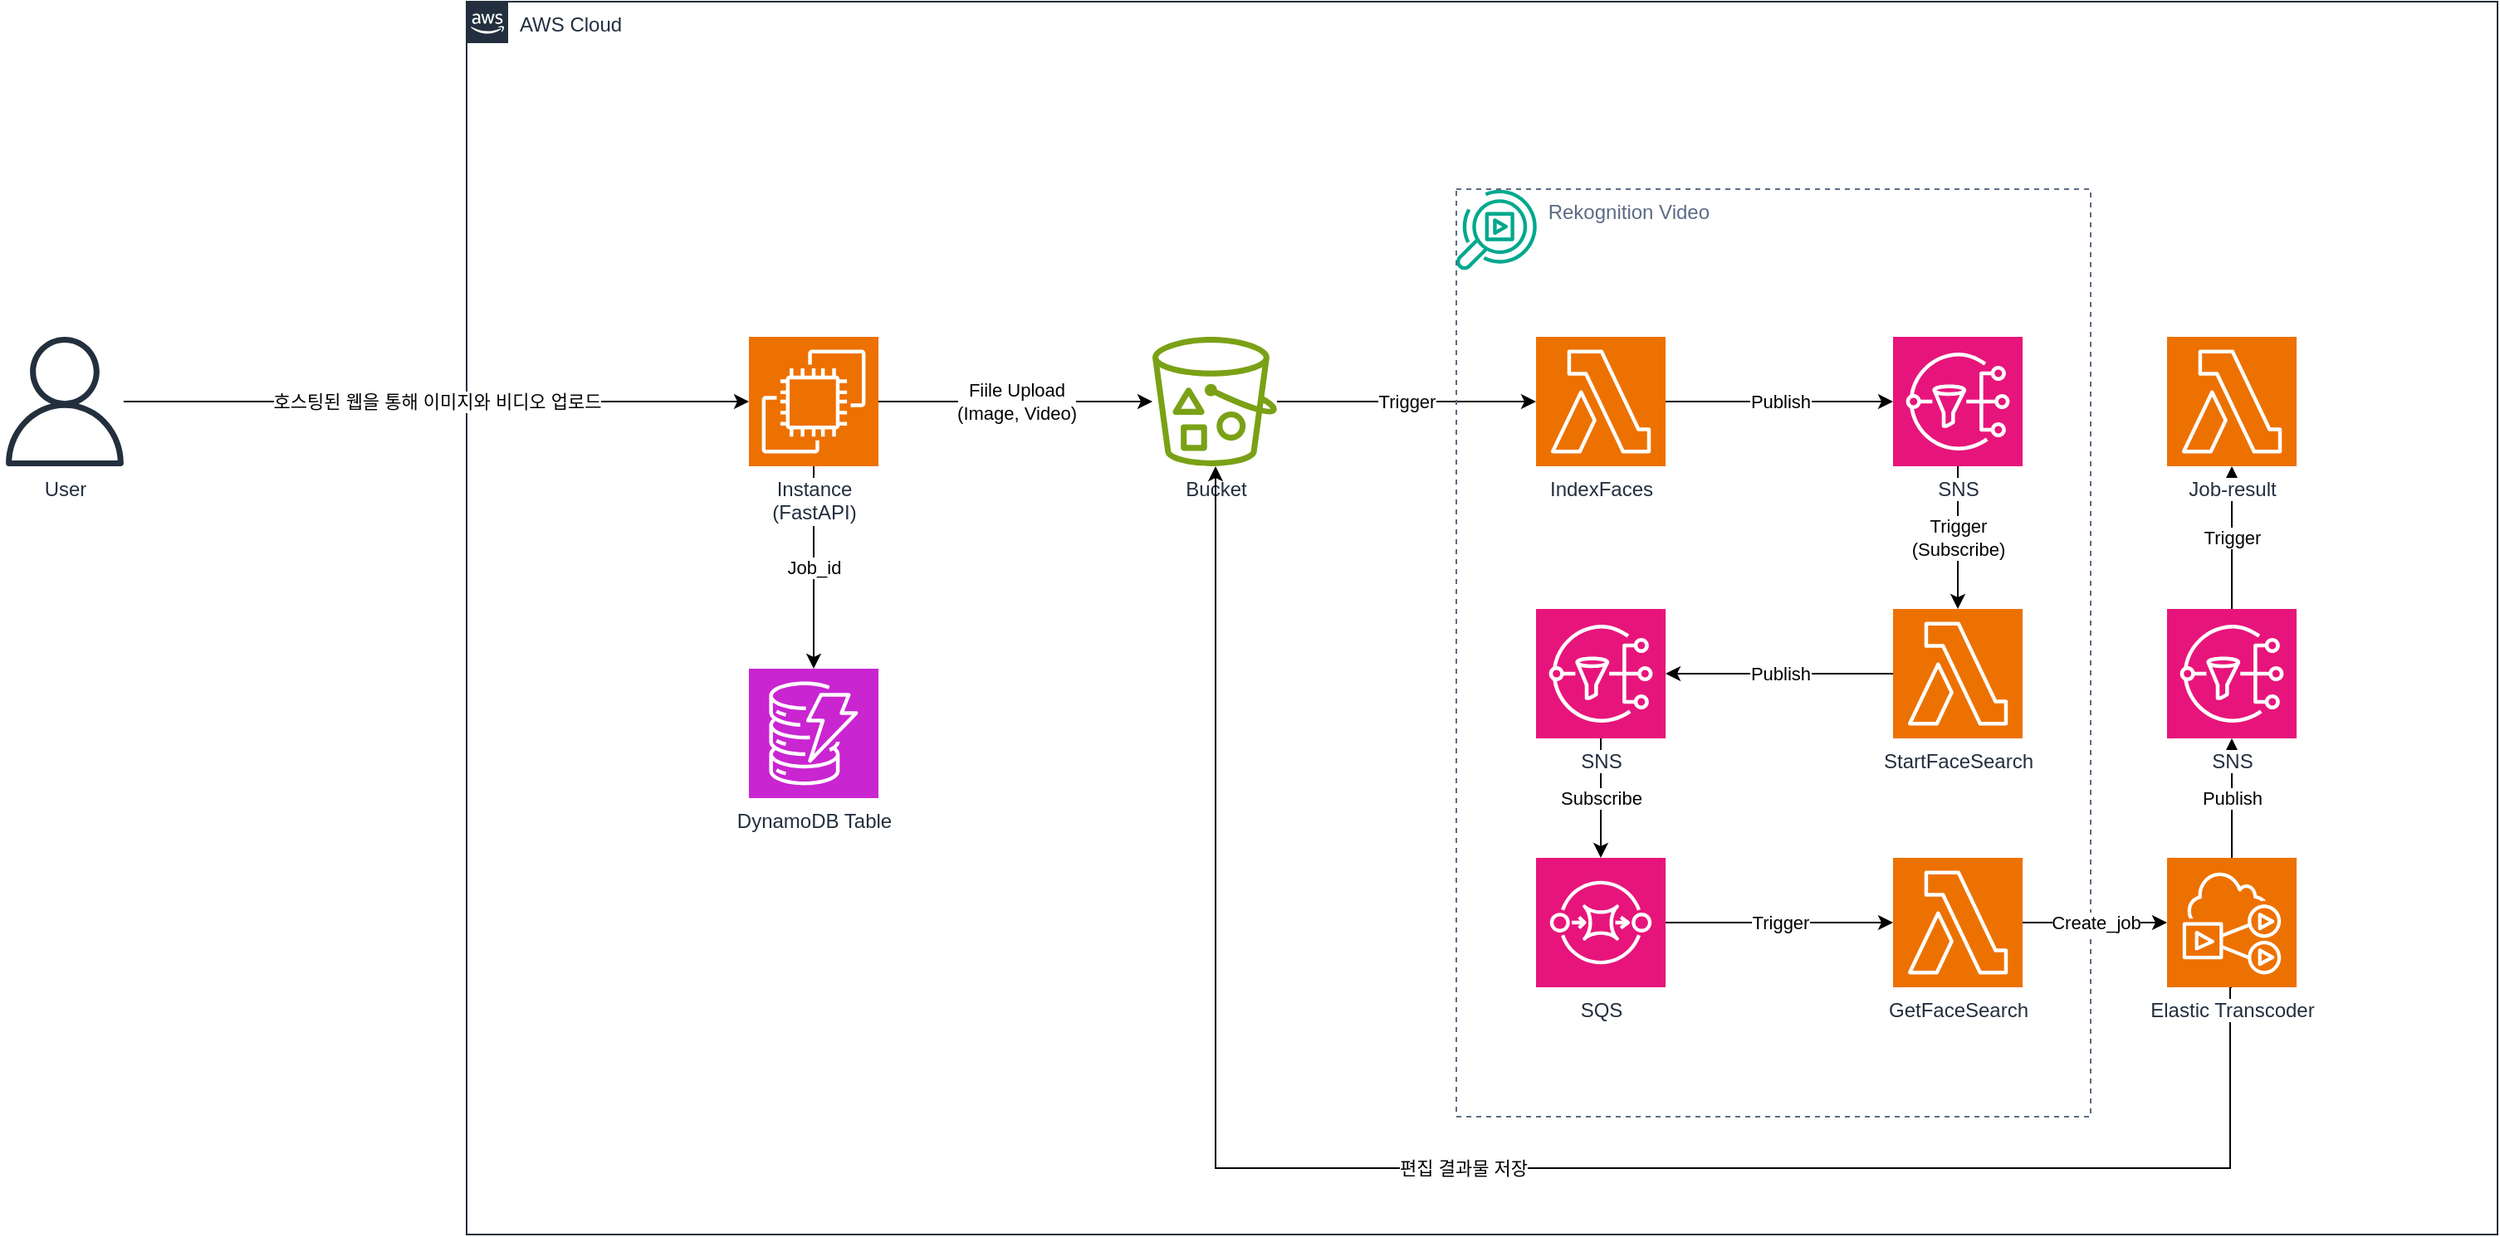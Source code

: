 <mxfile version="22.1.2" type="device">
  <diagram id="P8SgOj7VlffQ7_T9y5AT" name="페이지-3">
    <mxGraphModel dx="3168" dy="-127" grid="0" gridSize="10" guides="1" tooltips="1" connect="1" arrows="1" fold="1" page="0" pageScale="1" pageWidth="827" pageHeight="1169" math="0" shadow="0">
      <root>
        <mxCell id="0" />
        <mxCell id="1" parent="0" />
        <mxCell id="KjW8BM-JCjkzsueYHJxK-1" value="AWS Cloud" style="points=[[0,0],[0.25,0],[0.5,0],[0.75,0],[1,0],[1,0.25],[1,0.5],[1,0.75],[1,1],[0.75,1],[0.5,1],[0.25,1],[0,1],[0,0.75],[0,0.5],[0,0.25]];outlineConnect=0;gradientColor=none;html=1;whiteSpace=wrap;fontSize=12;fontStyle=0;container=1;pointerEvents=0;collapsible=0;recursiveResize=0;shape=mxgraph.aws4.group;grIcon=mxgraph.aws4.group_aws_cloud_alt;strokeColor=#232F3E;fillColor=none;verticalAlign=top;align=left;spacingLeft=30;fontColor=#232F3E;dashed=0;" parent="1" vertex="1">
          <mxGeometry x="-1283" y="1238" width="1223" height="743" as="geometry" />
        </mxCell>
        <mxCell id="KjW8BM-JCjkzsueYHJxK-3" value="" style="sketch=0;outlineConnect=0;fontColor=#232F3E;gradientColor=none;fillColor=#01A88D;strokeColor=none;dashed=0;verticalLabelPosition=bottom;verticalAlign=top;align=center;html=1;fontSize=12;fontStyle=0;aspect=fixed;pointerEvents=1;shape=mxgraph.aws4.rekognition_video;labelBackgroundColor=default;labelBorderColor=none;" parent="KjW8BM-JCjkzsueYHJxK-1" vertex="1">
          <mxGeometry x="596" y="113" width="48.37" height="49" as="geometry" />
        </mxCell>
        <mxCell id="KjW8BM-JCjkzsueYHJxK-17" value="Publish" style="edgeStyle=orthogonalEdgeStyle;rounded=0;orthogonalLoop=1;jettySize=auto;html=1;" parent="KjW8BM-JCjkzsueYHJxK-1" source="KjW8BM-JCjkzsueYHJxK-4" target="KjW8BM-JCjkzsueYHJxK-16" edge="1">
          <mxGeometry relative="1" as="geometry" />
        </mxCell>
        <mxCell id="KjW8BM-JCjkzsueYHJxK-4" value="StartFaceSearch" style="sketch=0;points=[[0,0,0],[0.25,0,0],[0.5,0,0],[0.75,0,0],[1,0,0],[0,1,0],[0.25,1,0],[0.5,1,0],[0.75,1,0],[1,1,0],[0,0.25,0],[0,0.5,0],[0,0.75,0],[1,0.25,0],[1,0.5,0],[1,0.75,0]];outlineConnect=0;fontColor=#232F3E;fillColor=#ED7100;strokeColor=#ffffff;dashed=0;verticalLabelPosition=bottom;verticalAlign=top;align=center;html=1;fontSize=12;fontStyle=0;aspect=fixed;shape=mxgraph.aws4.resourceIcon;resIcon=mxgraph.aws4.lambda;labelBackgroundColor=default;" parent="KjW8BM-JCjkzsueYHJxK-1" vertex="1">
          <mxGeometry x="859" y="366" width="78" height="78" as="geometry" />
        </mxCell>
        <mxCell id="KjW8BM-JCjkzsueYHJxK-10" value="Trigger" style="edgeStyle=orthogonalEdgeStyle;rounded=0;orthogonalLoop=1;jettySize=auto;html=1;" parent="KjW8BM-JCjkzsueYHJxK-1" source="KjW8BM-JCjkzsueYHJxK-5" target="KjW8BM-JCjkzsueYHJxK-2" edge="1">
          <mxGeometry relative="1" as="geometry" />
        </mxCell>
        <mxCell id="KjW8BM-JCjkzsueYHJxK-5" value="Bucket" style="sketch=0;outlineConnect=0;fontColor=#232F3E;gradientColor=none;fillColor=#7AA116;strokeColor=none;dashed=0;verticalLabelPosition=bottom;verticalAlign=top;align=center;html=1;fontSize=12;fontStyle=0;aspect=fixed;pointerEvents=1;shape=mxgraph.aws4.bucket_with_objects;labelBackgroundColor=default;" parent="KjW8BM-JCjkzsueYHJxK-1" vertex="1">
          <mxGeometry x="413" y="202" width="75" height="78" as="geometry" />
        </mxCell>
        <mxCell id="KjW8BM-JCjkzsueYHJxK-9" value="Fiile Upload&lt;br&gt;(Image, Video)" style="edgeStyle=orthogonalEdgeStyle;rounded=0;orthogonalLoop=1;jettySize=auto;html=1;" parent="KjW8BM-JCjkzsueYHJxK-1" source="KjW8BM-JCjkzsueYHJxK-7" target="KjW8BM-JCjkzsueYHJxK-5" edge="1">
          <mxGeometry relative="1" as="geometry" />
        </mxCell>
        <mxCell id="KjW8BM-JCjkzsueYHJxK-20" value="&lt;blockquote style=&quot;margin: 0 0 0 40px; border: none; padding: 0px;&quot;&gt;&amp;nbsp; &amp;nbsp; Rekognition Video&lt;/blockquote&gt;" style="fillColor=none;strokeColor=#5A6C86;dashed=1;verticalAlign=top;fontStyle=0;fontColor=#5A6C86;whiteSpace=wrap;html=1;align=left;" parent="KjW8BM-JCjkzsueYHJxK-1" vertex="1">
          <mxGeometry x="596" y="113" width="382" height="559" as="geometry" />
        </mxCell>
        <mxCell id="mqoPBU5G4WwiqGyP-W_--4" value="Job_id" style="edgeStyle=orthogonalEdgeStyle;rounded=0;orthogonalLoop=1;jettySize=auto;html=1;" parent="KjW8BM-JCjkzsueYHJxK-1" source="KjW8BM-JCjkzsueYHJxK-7" target="KjW8BM-JCjkzsueYHJxK-19" edge="1">
          <mxGeometry relative="1" as="geometry" />
        </mxCell>
        <mxCell id="KjW8BM-JCjkzsueYHJxK-7" value="Instance&lt;br&gt;(FastAPI)" style="sketch=0;points=[[0,0,0],[0.25,0,0],[0.5,0,0],[0.75,0,0],[1,0,0],[0,1,0],[0.25,1,0],[0.5,1,0],[0.75,1,0],[1,1,0],[0,0.25,0],[0,0.5,0],[0,0.75,0],[1,0.25,0],[1,0.5,0],[1,0.75,0]];outlineConnect=0;fontColor=#232F3E;fillColor=#ED7100;strokeColor=#ffffff;dashed=0;verticalLabelPosition=bottom;verticalAlign=top;align=center;html=1;fontSize=12;fontStyle=0;aspect=fixed;shape=mxgraph.aws4.resourceIcon;resIcon=mxgraph.aws4.ec2;labelBackgroundColor=default;" parent="KjW8BM-JCjkzsueYHJxK-1" vertex="1">
          <mxGeometry x="170" y="202" width="78" height="78" as="geometry" />
        </mxCell>
        <mxCell id="KjW8BM-JCjkzsueYHJxK-13" value="Trigger&lt;br&gt;(Subscribe)" style="edgeStyle=orthogonalEdgeStyle;rounded=0;orthogonalLoop=1;jettySize=auto;html=1;" parent="KjW8BM-JCjkzsueYHJxK-1" source="KjW8BM-JCjkzsueYHJxK-8" target="KjW8BM-JCjkzsueYHJxK-4" edge="1">
          <mxGeometry relative="1" as="geometry" />
        </mxCell>
        <mxCell id="KjW8BM-JCjkzsueYHJxK-8" value="SNS" style="sketch=0;points=[[0,0,0],[0.25,0,0],[0.5,0,0],[0.75,0,0],[1,0,0],[0,1,0],[0.25,1,0],[0.5,1,0],[0.75,1,0],[1,1,0],[0,0.25,0],[0,0.5,0],[0,0.75,0],[1,0.25,0],[1,0.5,0],[1,0.75,0]];outlineConnect=0;fontColor=#232F3E;fillColor=#E7157B;strokeColor=#ffffff;dashed=0;verticalLabelPosition=bottom;verticalAlign=top;align=center;html=1;fontSize=12;fontStyle=0;aspect=fixed;shape=mxgraph.aws4.resourceIcon;resIcon=mxgraph.aws4.sns;labelBackgroundColor=default;" parent="KjW8BM-JCjkzsueYHJxK-1" vertex="1">
          <mxGeometry x="859" y="202" width="78" height="78" as="geometry" />
        </mxCell>
        <mxCell id="KjW8BM-JCjkzsueYHJxK-12" value="Publish" style="edgeStyle=orthogonalEdgeStyle;rounded=0;orthogonalLoop=1;jettySize=auto;html=1;" parent="KjW8BM-JCjkzsueYHJxK-1" source="KjW8BM-JCjkzsueYHJxK-2" target="KjW8BM-JCjkzsueYHJxK-8" edge="1">
          <mxGeometry relative="1" as="geometry" />
        </mxCell>
        <mxCell id="KjW8BM-JCjkzsueYHJxK-2" value="IndexFaces" style="sketch=0;points=[[0,0,0],[0.25,0,0],[0.5,0,0],[0.75,0,0],[1,0,0],[0,1,0],[0.25,1,0],[0.5,1,0],[0.75,1,0],[1,1,0],[0,0.25,0],[0,0.5,0],[0,0.75,0],[1,0.25,0],[1,0.5,0],[1,0.75,0]];outlineConnect=0;fontColor=#232F3E;fillColor=#ED7100;strokeColor=#ffffff;dashed=0;verticalLabelPosition=bottom;verticalAlign=top;align=center;html=1;fontSize=12;fontStyle=0;aspect=fixed;shape=mxgraph.aws4.resourceIcon;resIcon=mxgraph.aws4.lambda;" parent="KjW8BM-JCjkzsueYHJxK-1" vertex="1">
          <mxGeometry x="644" y="202" width="78" height="78" as="geometry" />
        </mxCell>
        <mxCell id="rzjTm8ItPWxVxq5b64Ph-3" value="Subscribe" style="edgeStyle=orthogonalEdgeStyle;rounded=0;orthogonalLoop=1;jettySize=auto;html=1;" parent="KjW8BM-JCjkzsueYHJxK-1" source="KjW8BM-JCjkzsueYHJxK-16" target="rzjTm8ItPWxVxq5b64Ph-2" edge="1">
          <mxGeometry relative="1" as="geometry" />
        </mxCell>
        <mxCell id="KjW8BM-JCjkzsueYHJxK-16" value="SNS" style="sketch=0;points=[[0,0,0],[0.25,0,0],[0.5,0,0],[0.75,0,0],[1,0,0],[0,1,0],[0.25,1,0],[0.5,1,0],[0.75,1,0],[1,1,0],[0,0.25,0],[0,0.5,0],[0,0.75,0],[1,0.25,0],[1,0.5,0],[1,0.75,0]];outlineConnect=0;fontColor=#232F3E;fillColor=#E7157B;strokeColor=#ffffff;dashed=0;verticalLabelPosition=bottom;verticalAlign=top;align=center;html=1;fontSize=12;fontStyle=0;aspect=fixed;shape=mxgraph.aws4.resourceIcon;resIcon=mxgraph.aws4.sns;labelBackgroundColor=default;" parent="KjW8BM-JCjkzsueYHJxK-1" vertex="1">
          <mxGeometry x="644" y="366" width="78" height="78" as="geometry" />
        </mxCell>
        <mxCell id="KjW8BM-JCjkzsueYHJxK-19" value="DynamoDB Table" style="sketch=0;points=[[0,0,0],[0.25,0,0],[0.5,0,0],[0.75,0,0],[1,0,0],[0,1,0],[0.25,1,0],[0.5,1,0],[0.75,1,0],[1,1,0],[0,0.25,0],[0,0.5,0],[0,0.75,0],[1,0.25,0],[1,0.5,0],[1,0.75,0]];outlineConnect=0;fontColor=#232F3E;fillColor=#C925D1;strokeColor=#ffffff;dashed=0;verticalLabelPosition=bottom;verticalAlign=top;align=center;html=1;fontSize=12;fontStyle=0;aspect=fixed;shape=mxgraph.aws4.resourceIcon;resIcon=mxgraph.aws4.dynamodb;" parent="KjW8BM-JCjkzsueYHJxK-1" vertex="1">
          <mxGeometry x="170" y="402" width="78" height="78" as="geometry" />
        </mxCell>
        <mxCell id="rzjTm8ItPWxVxq5b64Ph-5" value="Create_job" style="edgeStyle=orthogonalEdgeStyle;rounded=0;orthogonalLoop=1;jettySize=auto;html=1;" parent="KjW8BM-JCjkzsueYHJxK-1" source="KjW8BM-JCjkzsueYHJxK-14" target="KjW8BM-JCjkzsueYHJxK-11" edge="1">
          <mxGeometry relative="1" as="geometry" />
        </mxCell>
        <mxCell id="KjW8BM-JCjkzsueYHJxK-14" value="GetFaceSearch" style="sketch=0;points=[[0,0,0],[0.25,0,0],[0.5,0,0],[0.75,0,0],[1,0,0],[0,1,0],[0.25,1,0],[0.5,1,0],[0.75,1,0],[1,1,0],[0,0.25,0],[0,0.5,0],[0,0.75,0],[1,0.25,0],[1,0.5,0],[1,0.75,0]];outlineConnect=0;fontColor=#232F3E;fillColor=#ED7100;strokeColor=#ffffff;dashed=0;verticalLabelPosition=bottom;verticalAlign=top;align=center;html=1;fontSize=12;fontStyle=0;aspect=fixed;shape=mxgraph.aws4.resourceIcon;resIcon=mxgraph.aws4.lambda;labelBackgroundColor=default;" parent="KjW8BM-JCjkzsueYHJxK-1" vertex="1">
          <mxGeometry x="859" y="516" width="78" height="78" as="geometry" />
        </mxCell>
        <mxCell id="mqoPBU5G4WwiqGyP-W_--5" value="편집 결과물 저장" style="edgeStyle=orthogonalEdgeStyle;rounded=0;orthogonalLoop=1;jettySize=auto;html=1;exitX=0.5;exitY=1;exitDx=0;exitDy=0;exitPerimeter=0;" parent="KjW8BM-JCjkzsueYHJxK-1" source="KjW8BM-JCjkzsueYHJxK-11" target="KjW8BM-JCjkzsueYHJxK-5" edge="1">
          <mxGeometry relative="1" as="geometry">
            <Array as="points">
              <mxPoint x="1062" y="594" />
              <mxPoint x="1062" y="703" />
              <mxPoint x="451" y="703" />
            </Array>
          </mxGeometry>
        </mxCell>
        <mxCell id="wWJ4LNUl26V-VoM31kFW-3" value="Publish" style="edgeStyle=orthogonalEdgeStyle;rounded=0;orthogonalLoop=1;jettySize=auto;html=1;" edge="1" parent="KjW8BM-JCjkzsueYHJxK-1" source="KjW8BM-JCjkzsueYHJxK-11" target="wWJ4LNUl26V-VoM31kFW-1">
          <mxGeometry relative="1" as="geometry" />
        </mxCell>
        <mxCell id="KjW8BM-JCjkzsueYHJxK-11" value="Elastic Transcoder" style="sketch=0;points=[[0,0,0],[0.25,0,0],[0.5,0,0],[0.75,0,0],[1,0,0],[0,1,0],[0.25,1,0],[0.5,1,0],[0.75,1,0],[1,1,0],[0,0.25,0],[0,0.5,0],[0,0.75,0],[1,0.25,0],[1,0.5,0],[1,0.75,0]];outlineConnect=0;fontColor=#232F3E;fillColor=#ED7100;strokeColor=#ffffff;dashed=0;verticalLabelPosition=bottom;verticalAlign=top;align=center;html=1;fontSize=12;fontStyle=0;aspect=fixed;shape=mxgraph.aws4.resourceIcon;resIcon=mxgraph.aws4.elastic_transcoder;labelBackgroundColor=default;" parent="KjW8BM-JCjkzsueYHJxK-1" vertex="1">
          <mxGeometry x="1024" y="516" width="78" height="78" as="geometry" />
        </mxCell>
        <mxCell id="rzjTm8ItPWxVxq5b64Ph-4" value="Trigger" style="edgeStyle=orthogonalEdgeStyle;rounded=0;orthogonalLoop=1;jettySize=auto;html=1;" parent="KjW8BM-JCjkzsueYHJxK-1" source="rzjTm8ItPWxVxq5b64Ph-2" target="KjW8BM-JCjkzsueYHJxK-14" edge="1">
          <mxGeometry relative="1" as="geometry" />
        </mxCell>
        <mxCell id="rzjTm8ItPWxVxq5b64Ph-2" value="SQS" style="sketch=0;points=[[0,0,0],[0.25,0,0],[0.5,0,0],[0.75,0,0],[1,0,0],[0,1,0],[0.25,1,0],[0.5,1,0],[0.75,1,0],[1,1,0],[0,0.25,0],[0,0.5,0],[0,0.75,0],[1,0.25,0],[1,0.5,0],[1,0.75,0]];outlineConnect=0;fontColor=#232F3E;fillColor=#E7157B;strokeColor=#ffffff;dashed=0;verticalLabelPosition=bottom;verticalAlign=top;align=center;html=1;fontSize=12;fontStyle=0;aspect=fixed;shape=mxgraph.aws4.resourceIcon;resIcon=mxgraph.aws4.sqs;" parent="KjW8BM-JCjkzsueYHJxK-1" vertex="1">
          <mxGeometry x="644" y="516" width="78" height="78" as="geometry" />
        </mxCell>
        <mxCell id="wWJ4LNUl26V-VoM31kFW-4" value="Trigger" style="edgeStyle=orthogonalEdgeStyle;rounded=0;orthogonalLoop=1;jettySize=auto;html=1;" edge="1" parent="KjW8BM-JCjkzsueYHJxK-1" source="wWJ4LNUl26V-VoM31kFW-1" target="wWJ4LNUl26V-VoM31kFW-2">
          <mxGeometry relative="1" as="geometry" />
        </mxCell>
        <mxCell id="wWJ4LNUl26V-VoM31kFW-1" value="SNS" style="sketch=0;points=[[0,0,0],[0.25,0,0],[0.5,0,0],[0.75,0,0],[1,0,0],[0,1,0],[0.25,1,0],[0.5,1,0],[0.75,1,0],[1,1,0],[0,0.25,0],[0,0.5,0],[0,0.75,0],[1,0.25,0],[1,0.5,0],[1,0.75,0]];outlineConnect=0;fontColor=#232F3E;fillColor=#E7157B;strokeColor=#ffffff;dashed=0;verticalLabelPosition=bottom;verticalAlign=top;align=center;html=1;fontSize=12;fontStyle=0;aspect=fixed;shape=mxgraph.aws4.resourceIcon;resIcon=mxgraph.aws4.sns;labelBackgroundColor=default;" vertex="1" parent="KjW8BM-JCjkzsueYHJxK-1">
          <mxGeometry x="1024" y="366" width="78" height="78" as="geometry" />
        </mxCell>
        <mxCell id="wWJ4LNUl26V-VoM31kFW-2" value="Job-result" style="sketch=0;points=[[0,0,0],[0.25,0,0],[0.5,0,0],[0.75,0,0],[1,0,0],[0,1,0],[0.25,1,0],[0.5,1,0],[0.75,1,0],[1,1,0],[0,0.25,0],[0,0.5,0],[0,0.75,0],[1,0.25,0],[1,0.5,0],[1,0.75,0]];outlineConnect=0;fontColor=#232F3E;fillColor=#ED7100;strokeColor=#ffffff;dashed=0;verticalLabelPosition=bottom;verticalAlign=top;align=center;html=1;fontSize=12;fontStyle=0;aspect=fixed;shape=mxgraph.aws4.resourceIcon;resIcon=mxgraph.aws4.lambda;labelBackgroundColor=default;" vertex="1" parent="KjW8BM-JCjkzsueYHJxK-1">
          <mxGeometry x="1024" y="202" width="78" height="78" as="geometry" />
        </mxCell>
        <mxCell id="KjW8BM-JCjkzsueYHJxK-15" value="호스팅된 웹을 통해 이미지와 비디오 업로드" style="edgeStyle=orthogonalEdgeStyle;rounded=0;orthogonalLoop=1;jettySize=auto;html=1;" parent="1" source="KjW8BM-JCjkzsueYHJxK-6" target="KjW8BM-JCjkzsueYHJxK-7" edge="1">
          <mxGeometry relative="1" as="geometry" />
        </mxCell>
        <mxCell id="KjW8BM-JCjkzsueYHJxK-6" value="User" style="sketch=0;outlineConnect=0;fontColor=#232F3E;gradientColor=none;fillColor=#232F3D;strokeColor=none;dashed=0;verticalLabelPosition=bottom;verticalAlign=top;align=center;html=1;fontSize=12;fontStyle=0;aspect=fixed;pointerEvents=1;shape=mxgraph.aws4.user;" parent="1" vertex="1">
          <mxGeometry x="-1564" y="1440" width="78" height="78" as="geometry" />
        </mxCell>
      </root>
    </mxGraphModel>
  </diagram>
</mxfile>
